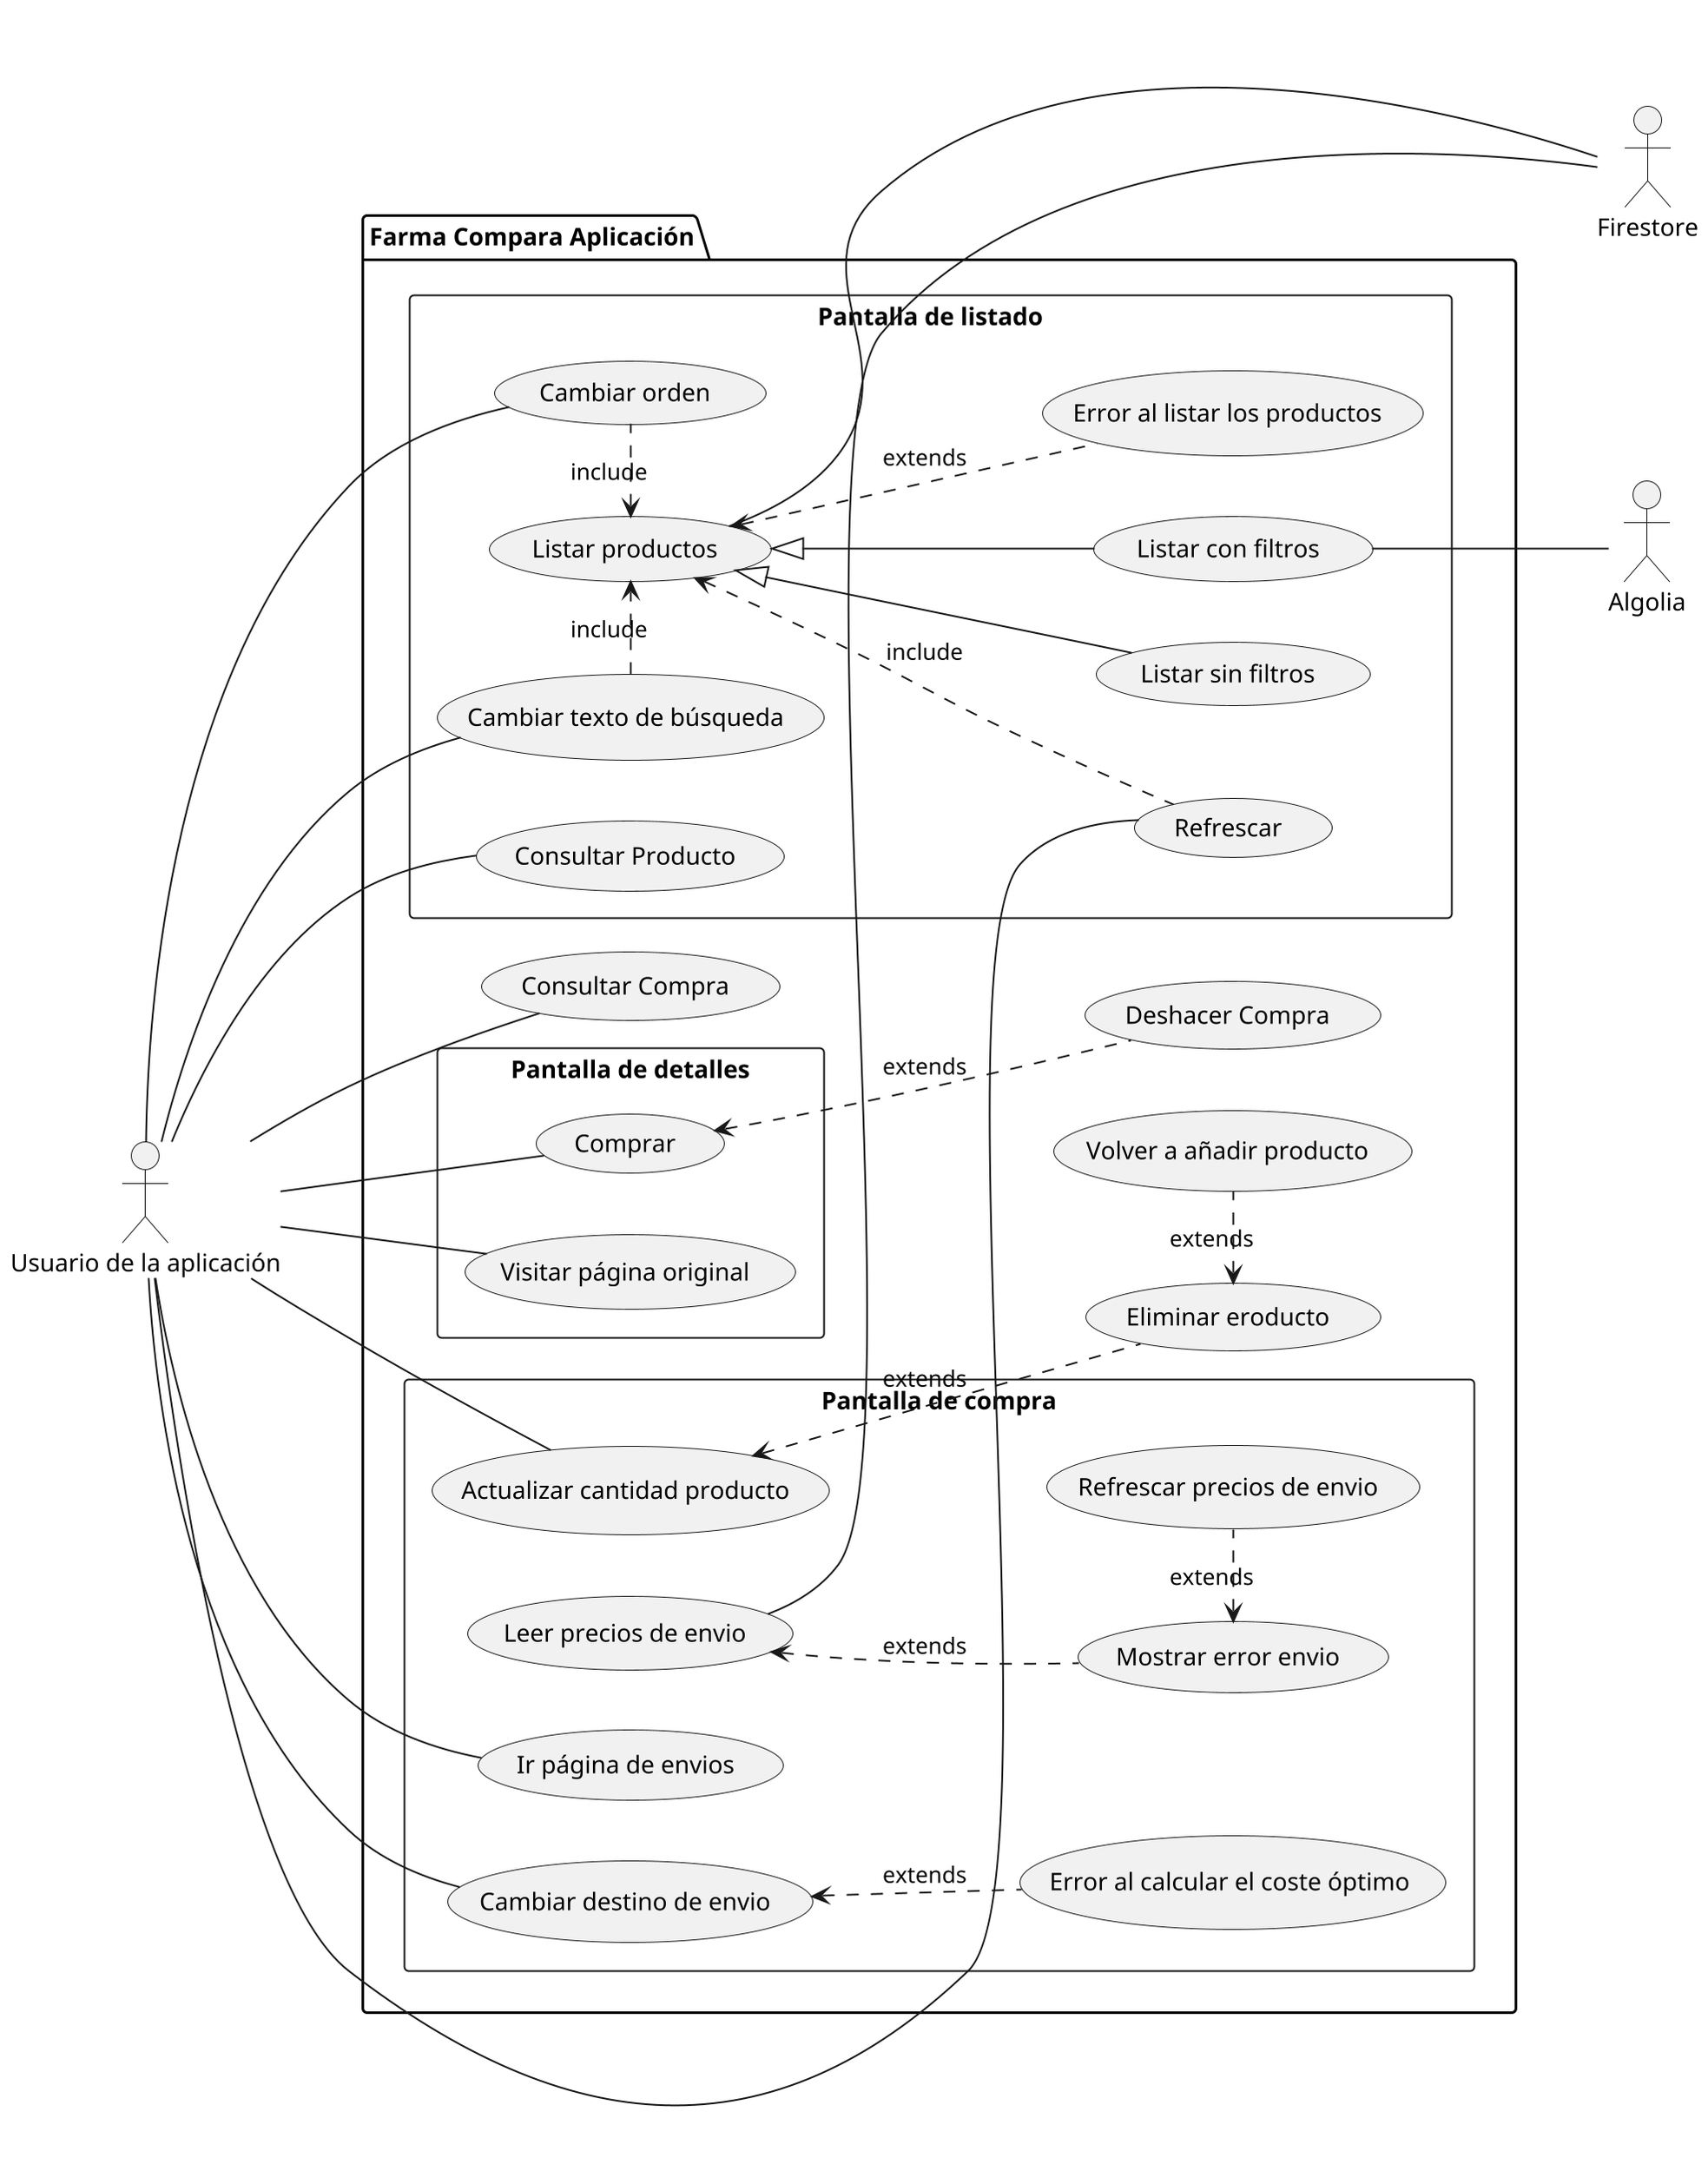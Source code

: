 @startuml casos_de_uso_app
scale 2
left to right direction

actor Usuario as "Usuario de la aplicación"


actor Algolia
actor Firebase as "Firestore"




package App as "Farma Compara Aplicación"{

    
    rectangle Listado as "Pantalla de listado"{
        usecase Refrescar
        usecase OrdenProd as "Cambiar orden"
        usecase BusquedaTexto as "Cambiar texto de búsqueda"

        usecase ListarProductos as "Listar productos"
        usecase ListarSinFiltros as "Listar sin filtros"
        usecase ListarConFiltros as "Listar con filtros"

        usecase ErrorListado as "Error al listar los productos"

        usecase ConsultarProducto as "Consultar Producto"
    }

    rectangle Detalles as "Pantalla de detalles"{
        usecase Comprar
        usecase Visitar_Pagina as "Visitar página original"
    }
    usecase DeshacerCompra as "Deshacer Compra"


    rectangle Compra as "Pantalla de compra"{
        usecase ActualizarCantidad as "Actualizar cantidad producto"
        usecase IrPaginaEnvios as "Ir página de envios"
        usecase CambiarEnvio as "Cambiar destino de envio"
        usecase LeerPreciosDeEnvio as "Leer precios de envio"
        
        usecase MotrarErrorEnvio as "Mostrar error envio"
        usecase RefrescarPreciosEnvio as "Refrescar precios de envio"

        usecase ErrorCalculoPrecio as "Error al calcular el coste óptimo"
    }

    usecase EliminarProducto as "Eliminar eroducto"
    usecase VolverAAñadir as "Volver a añadir producto"

    usecase ConsultarCompra as "Consultar Compra"

    

}

Usuario -- Refrescar
Usuario -- OrdenProd
Usuario -- BusquedaTexto
Usuario -- ConsultarProducto
Usuario -- ConsultarCompra
Usuario -- Comprar
Usuario -- ActualizarCantidad
Usuario -- IrPaginaEnvios
Usuario -- CambiarEnvio
Usuario -- Visitar_Pagina


ListarProductos --- Firebase
LeerPreciosDeEnvio -- Firebase
ListarConFiltros -- Algolia

Refrescar .up.> ListarProductos : include
OrdenProd .left.> ListarProductos : include
BusquedaTexto .> ListarProductos : include
ListarProductos <.. ErrorListado : extends

Comprar <.. DeshacerCompra : extends
ActualizarCantidad <.. EliminarProducto : extends
EliminarProducto <. VolverAAñadir : extends

LeerPreciosDeEnvio <.. MotrarErrorEnvio : extends
MotrarErrorEnvio <. RefrescarPreciosEnvio : extends
CambiarEnvio <.. ErrorCalculoPrecio : extends

ListarProductos <|-- ListarSinFiltros
ListarProductos <|-- ListarConFiltros






@enduml